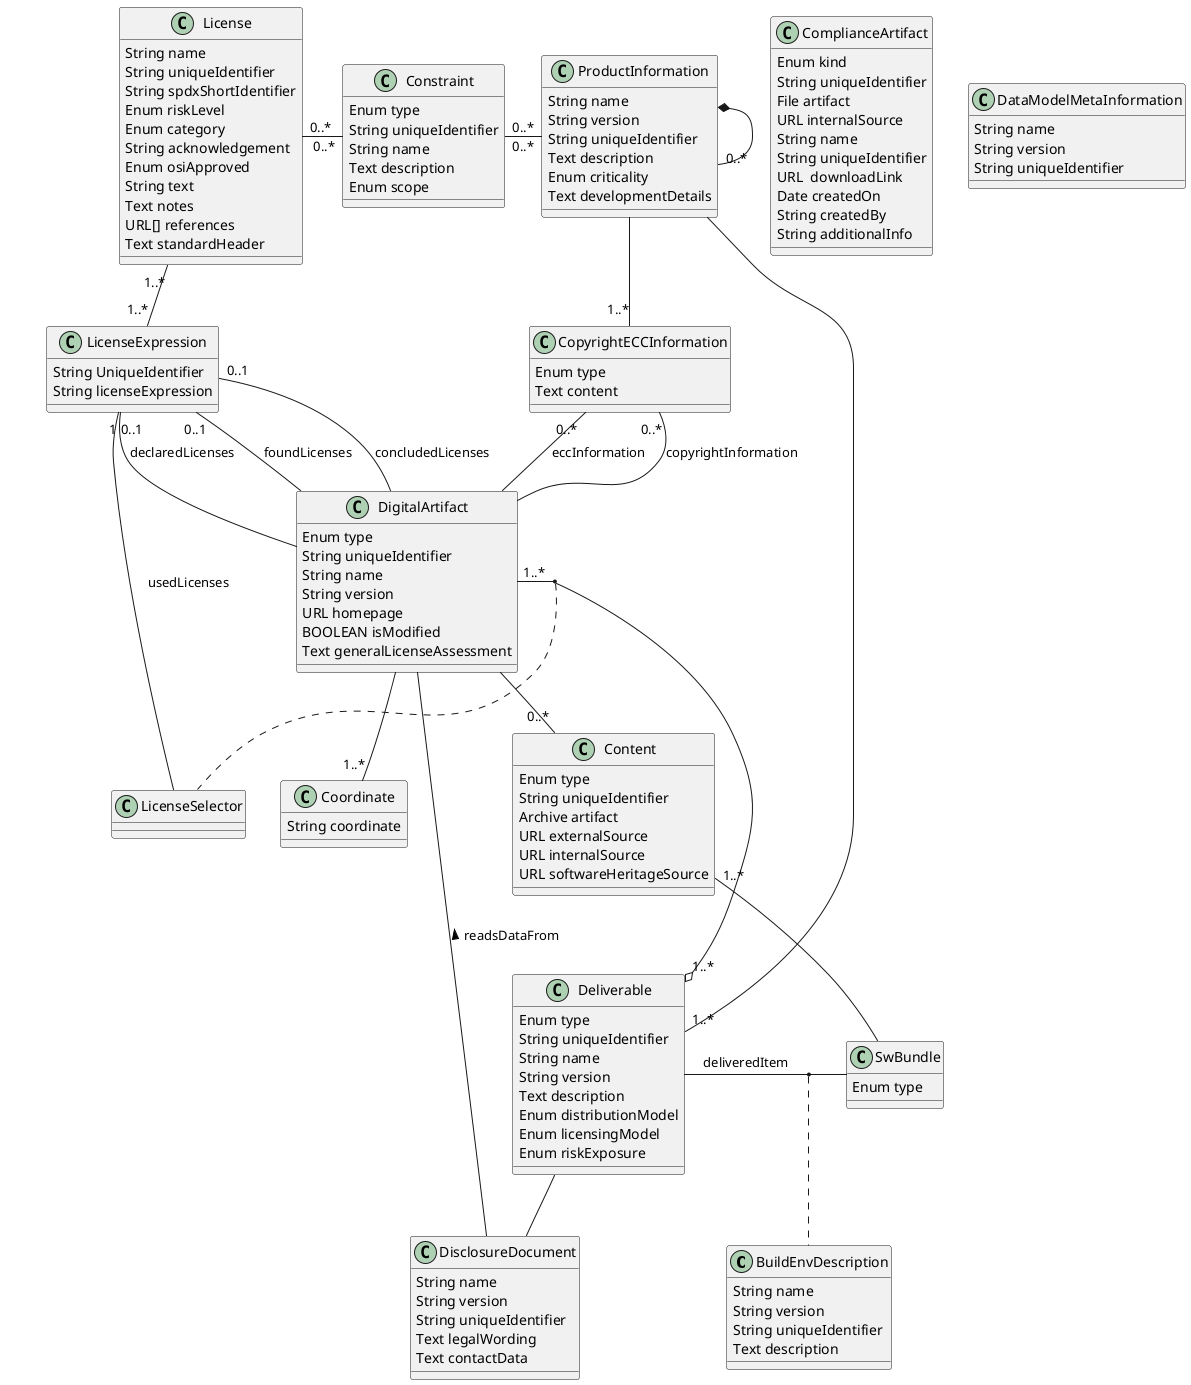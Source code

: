 @startuml

class BuildEnvDescription {
   String name
   String version
   String uniqueIdentifier
   Text description
}

class ComplianceArtifact{
	Enum kind
	String uniqueIdentifier
	File artifact
	URL internalSource
	String name
	String uniqueIdentifier
	URL  downloadLink
	Date createdOn
	String createdBy
	String additionalInfo
}

class Content{
	Enum type
	String uniqueIdentifier
	Archive artifact
  URL externalSource
  URL internalSource
  URL softwareHeritageSource
}

class Constraint {
   Enum type
   String uniqueIdentifier
   String name
   Text description
   Enum scope
}

class CopyrightECCInformation {
   Enum type
   Text content
}

class DataModelMetaInformation {
  String name
  String version
  String uniqueIdentifier
}

class Deliverable{
   Enum type
   String uniqueIdentifier
   String name
   String version
   Text description
   Enum distributionModel
   Enum licensingModel
   Enum riskExposure
}

class DisclosureDocument {
  String name
  String version
  String uniqueIdentifier
  Text legalWording
  Text contactData
}

class DigitalArtifact {
  Enum type
  String uniqueIdentifier
  String name
  String version
  URL homepage
  BOOLEAN isModified
  Text generalLicenseAssessment
}

class Coordinate {
  String coordinate
}

class LicenseExpression {
  String UniqueIdentifier
  String licenseExpression
}

class LicenseSelector {
}

class License {
  String name
  String uniqueIdentifier
  String spdxShortIdentifier
  Enum riskLevel
  Enum category
  String acknowledgement
  Enum osiApproved
  String text
  Text notes
  URL[] references
  Text standardHeader
}

class ProductInformation {
  String name
  String version
  String uniqueIdentifier
  Text description
  Enum criticality
  Text developmentDetails
}

class SwBundle{
  Enum type
}

LicenseExpression "0..1" -- DigitalArtifact : declaredLicenses
LicenseExpression "0..1" -- DigitalArtifact : foundLicenses
LicenseExpression "0..1" -- DigitalArtifact : concludedLicenses
LicenseExpression "1" -- LicenseSelector : usedLicenses
License "1..*" -- "1..*" LicenseExpression
License "0..*" - "0..*" Constraint
Constraint "0..*" - "0..*" ProductInformation
CopyrightECCInformation "0..*" -- DigitalArtifact : copyrightInformation
CopyrightECCInformation "0..*" -- DigitalArtifact : eccInformation
Coordinate "1..*" -- DigitalArtifact
Deliverable - SwBundle : deliveredItem
Deliverable -- DisclosureDocument
(Deliverable, SwBundle) .. BuildEnvDescription
Content "0..*" -- DigitalArtifact
DigitalArtifact "1..*" -o "1..*" Deliverable
(DigitalArtifact, Deliverable) .. "0..1" LicenseSelector
Content "1..*" -- SwBundle
ProductInformation -- "1..*" CopyrightECCInformation
ProductInformation -- "1..*" Deliverable
ProductInformation *- "0..*" ProductInformation
DigitalArtifact -- DisclosureDocument : readsDataFrom <

'Formatting
DigitalArtifact -[hidden]- Coordinate
DigitalArtifact -[hidden]- Content
LicenseSelector -[hidden]- Deliverable
LicenseExpression -[hidden]- LicenseSelector
LicenseSelector -[hidden]- DigitalArtifact

@enduml
